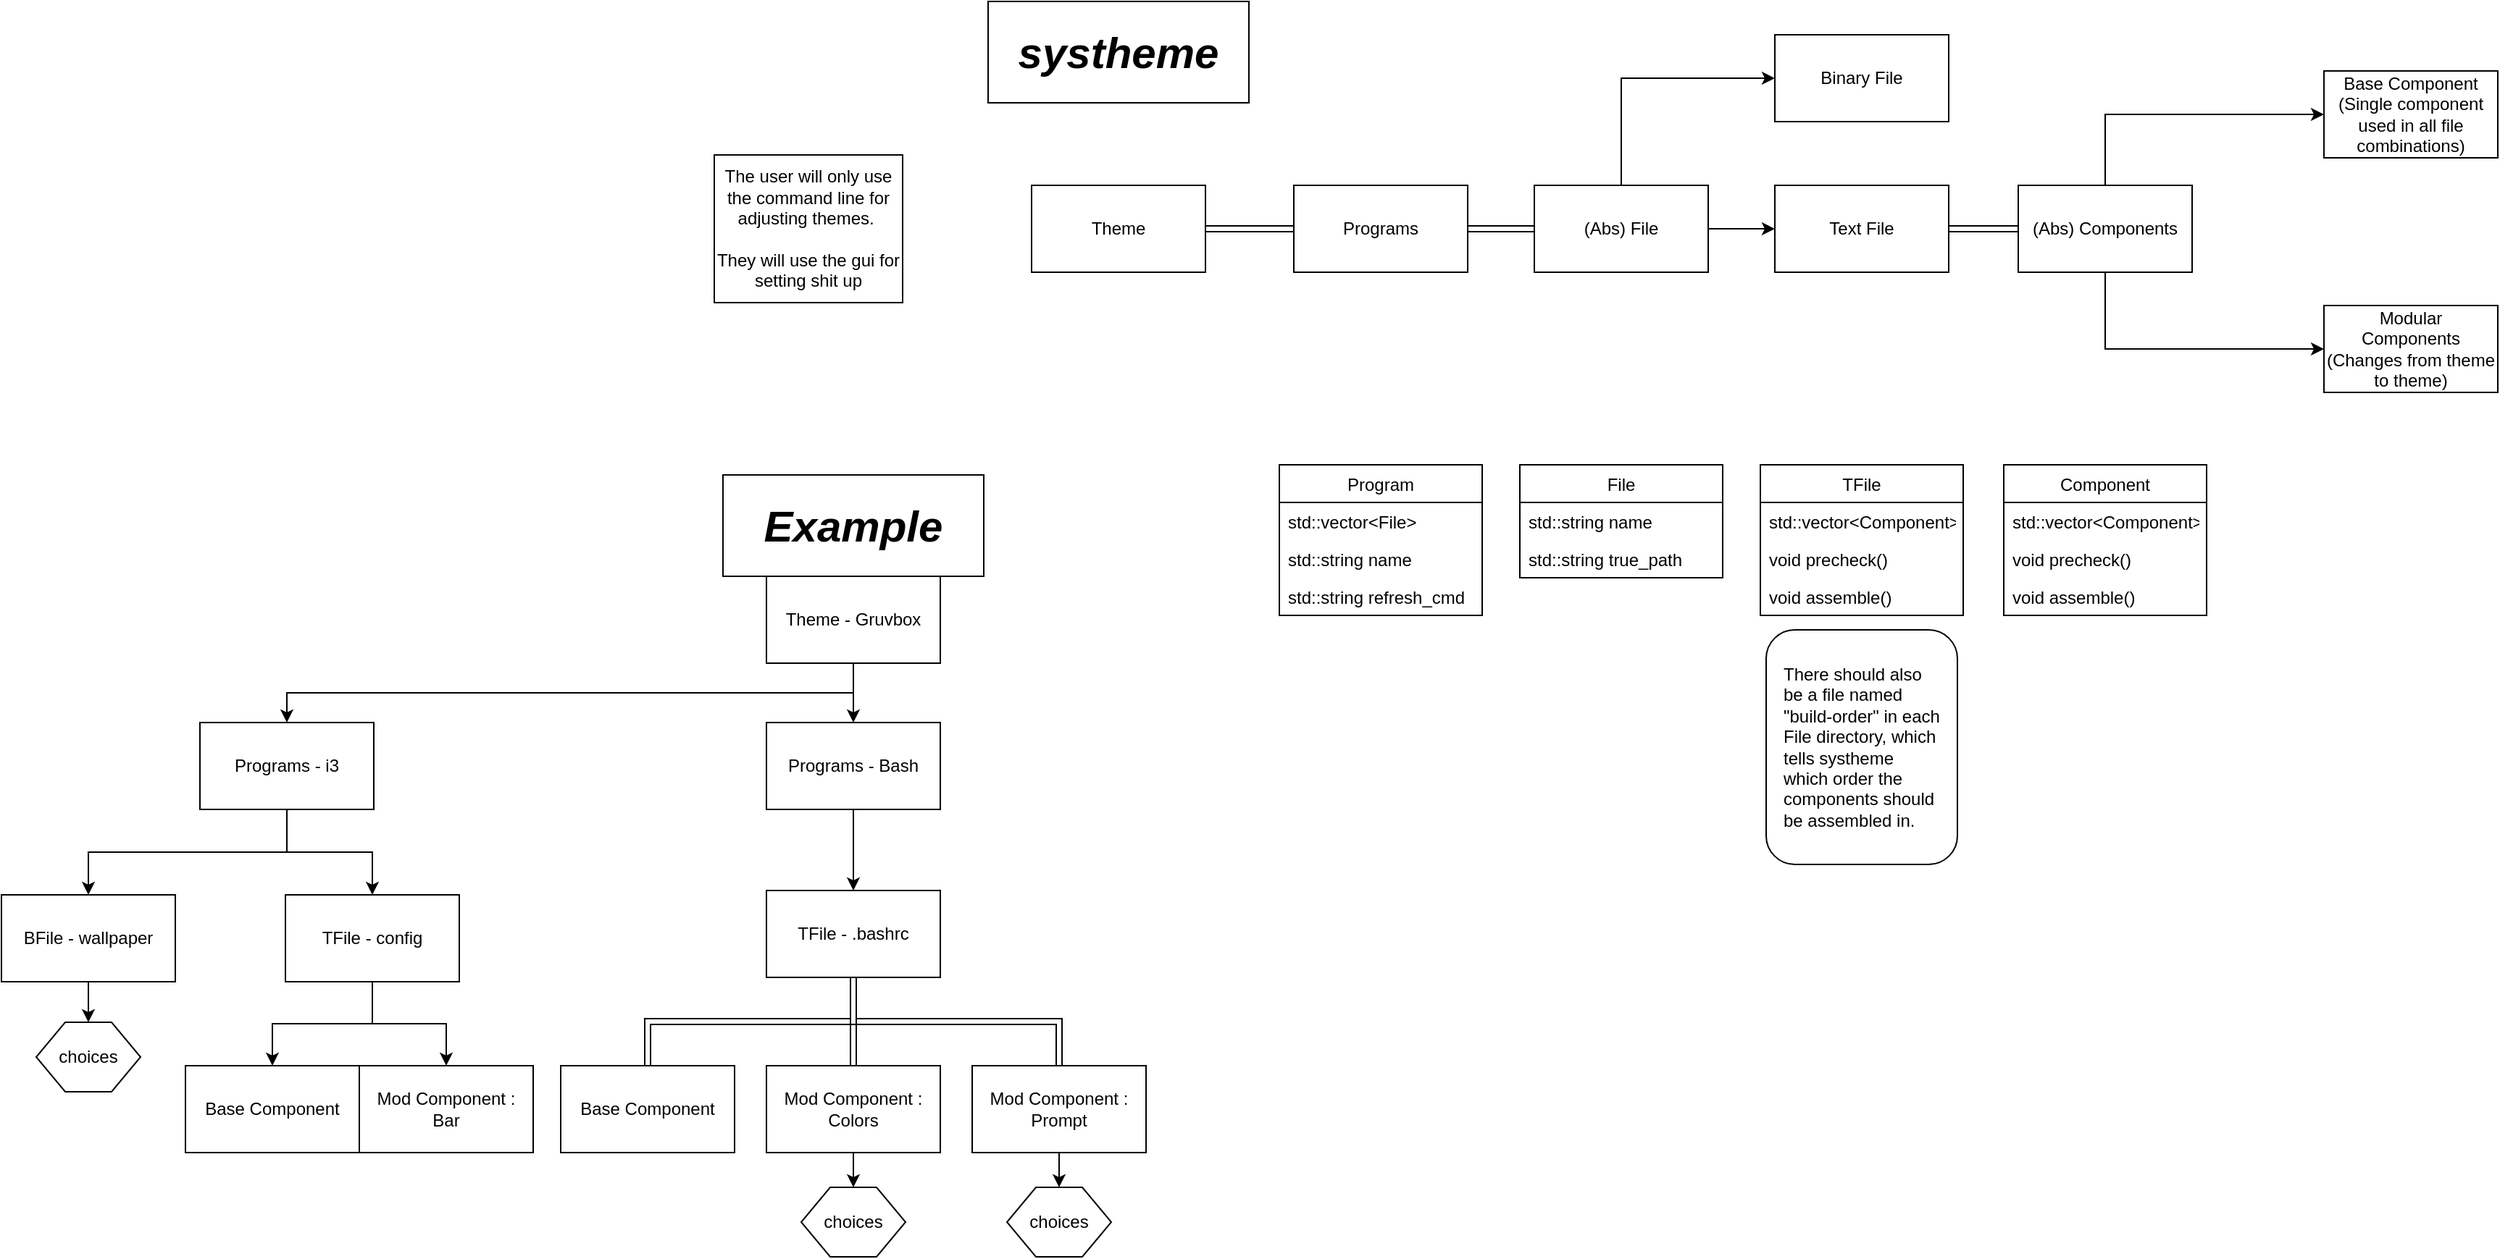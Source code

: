 <mxfile version="14.1.8" type="device"><diagram id="hm35OvLohN73ompgCviw" name="Page-1"><mxGraphModel dx="1183" dy="714" grid="0" gridSize="10" guides="1" tooltips="1" connect="1" arrows="1" fold="1" page="1" pageScale="1" pageWidth="2400" pageHeight="2400" math="0" shadow="0"><root><mxCell id="0"/><mxCell id="1" parent="0"/><mxCell id="wcVfqbSvyIcgVcjFdCAI-1" value="systheme" style="rounded=0;whiteSpace=wrap;html=1;fontSize=30;fontStyle=3" parent="1" vertex="1"><mxGeometry x="1197" y="258" width="180" height="70" as="geometry"/></mxCell><mxCell id="wcVfqbSvyIcgVcjFdCAI-4" style="edgeStyle=orthogonalEdgeStyle;rounded=0;orthogonalLoop=1;jettySize=auto;html=1;exitX=1;exitY=0.5;exitDx=0;exitDy=0;fontSize=12;shape=link;" parent="1" source="wcVfqbSvyIcgVcjFdCAI-2" target="wcVfqbSvyIcgVcjFdCAI-3" edge="1"><mxGeometry relative="1" as="geometry"/></mxCell><mxCell id="wcVfqbSvyIcgVcjFdCAI-2" value="Theme" style="rounded=0;whiteSpace=wrap;html=1;fontSize=12;" parent="1" vertex="1"><mxGeometry x="1227" y="385" width="120" height="60" as="geometry"/></mxCell><mxCell id="lgQY3pyL-5e8SmiAg08X-2" style="edgeStyle=orthogonalEdgeStyle;rounded=0;orthogonalLoop=1;jettySize=auto;html=1;exitX=1;exitY=0.5;exitDx=0;exitDy=0;entryX=0;entryY=0.5;entryDx=0;entryDy=0;shape=link;" edge="1" parent="1" source="wcVfqbSvyIcgVcjFdCAI-3" target="lgQY3pyL-5e8SmiAg08X-5"><mxGeometry relative="1" as="geometry"/></mxCell><mxCell id="wcVfqbSvyIcgVcjFdCAI-3" value="Programs" style="rounded=0;whiteSpace=wrap;html=1;fontSize=12;" parent="1" vertex="1"><mxGeometry x="1408" y="385" width="120" height="60" as="geometry"/></mxCell><mxCell id="wcVfqbSvyIcgVcjFdCAI-12" style="edgeStyle=orthogonalEdgeStyle;rounded=0;orthogonalLoop=1;jettySize=auto;html=1;exitX=1;exitY=0.5;exitDx=0;exitDy=0;entryX=0;entryY=0.5;entryDx=0;entryDy=0;fontSize=12;shape=link;" parent="1" source="wcVfqbSvyIcgVcjFdCAI-5" target="wcVfqbSvyIcgVcjFdCAI-11" edge="1"><mxGeometry relative="1" as="geometry"/></mxCell><mxCell id="wcVfqbSvyIcgVcjFdCAI-5" value="Text File" style="rounded=0;whiteSpace=wrap;html=1;fontSize=12;" parent="1" vertex="1"><mxGeometry x="1740" y="385" width="120" height="60" as="geometry"/></mxCell><mxCell id="wcVfqbSvyIcgVcjFdCAI-10" value="The user will only use the command line for adjusting themes.&amp;nbsp;&lt;br&gt;&lt;br&gt;They will use the gui for setting shit up" style="rounded=0;whiteSpace=wrap;html=1;fontSize=12;" parent="1" vertex="1"><mxGeometry x="1008" y="364" width="130" height="102" as="geometry"/></mxCell><mxCell id="wcVfqbSvyIcgVcjFdCAI-23" style="edgeStyle=orthogonalEdgeStyle;rounded=0;orthogonalLoop=1;jettySize=auto;html=1;exitX=0.5;exitY=1;exitDx=0;exitDy=0;entryX=0;entryY=0.5;entryDx=0;entryDy=0;fontSize=12;" parent="1" source="wcVfqbSvyIcgVcjFdCAI-11" target="wcVfqbSvyIcgVcjFdCAI-22" edge="1"><mxGeometry relative="1" as="geometry"/></mxCell><mxCell id="wcVfqbSvyIcgVcjFdCAI-24" style="edgeStyle=orthogonalEdgeStyle;rounded=0;orthogonalLoop=1;jettySize=auto;html=1;exitX=0.5;exitY=0;exitDx=0;exitDy=0;entryX=0;entryY=0.5;entryDx=0;entryDy=0;fontSize=12;" parent="1" source="wcVfqbSvyIcgVcjFdCAI-11" target="wcVfqbSvyIcgVcjFdCAI-21" edge="1"><mxGeometry relative="1" as="geometry"/></mxCell><mxCell id="wcVfqbSvyIcgVcjFdCAI-11" value="(Abs) Components" style="rounded=0;whiteSpace=wrap;html=1;fontSize=12;" parent="1" vertex="1"><mxGeometry x="1908" y="385" width="120" height="60" as="geometry"/></mxCell><mxCell id="wcVfqbSvyIcgVcjFdCAI-13" value="Example" style="rounded=0;whiteSpace=wrap;html=1;fontSize=30;fontStyle=3" parent="1" vertex="1"><mxGeometry x="1014" y="585" width="180" height="70" as="geometry"/></mxCell><mxCell id="wcVfqbSvyIcgVcjFdCAI-17" style="edgeStyle=orthogonalEdgeStyle;rounded=0;orthogonalLoop=1;jettySize=auto;html=1;exitX=0.5;exitY=1;exitDx=0;exitDy=0;entryX=0.5;entryY=0;entryDx=0;entryDy=0;fontSize=12;" parent="1" source="wcVfqbSvyIcgVcjFdCAI-14" target="wcVfqbSvyIcgVcjFdCAI-16" edge="1"><mxGeometry relative="1" as="geometry"/></mxCell><mxCell id="lgQY3pyL-5e8SmiAg08X-10" style="edgeStyle=orthogonalEdgeStyle;rounded=0;orthogonalLoop=1;jettySize=auto;html=1;exitX=0.5;exitY=1;exitDx=0;exitDy=0;entryX=0.5;entryY=0;entryDx=0;entryDy=0;" edge="1" parent="1" source="wcVfqbSvyIcgVcjFdCAI-14" target="lgQY3pyL-5e8SmiAg08X-9"><mxGeometry relative="1" as="geometry"/></mxCell><mxCell id="wcVfqbSvyIcgVcjFdCAI-14" value="Theme - Gruvbox" style="rounded=0;whiteSpace=wrap;html=1;fontSize=12;" parent="1" vertex="1"><mxGeometry x="1044" y="655" width="120" height="60" as="geometry"/></mxCell><mxCell id="wcVfqbSvyIcgVcjFdCAI-19" style="edgeStyle=orthogonalEdgeStyle;rounded=0;orthogonalLoop=1;jettySize=auto;html=1;exitX=0.5;exitY=1;exitDx=0;exitDy=0;entryX=0.5;entryY=0;entryDx=0;entryDy=0;fontSize=12;" parent="1" source="wcVfqbSvyIcgVcjFdCAI-16" target="wcVfqbSvyIcgVcjFdCAI-18" edge="1"><mxGeometry relative="1" as="geometry"/></mxCell><mxCell id="wcVfqbSvyIcgVcjFdCAI-16" value="Programs - Bash" style="rounded=0;whiteSpace=wrap;html=1;fontSize=12;" parent="1" vertex="1"><mxGeometry x="1044" y="756" width="120" height="60" as="geometry"/></mxCell><mxCell id="wcVfqbSvyIcgVcjFdCAI-27" style="edgeStyle=orthogonalEdgeStyle;shape=link;rounded=0;orthogonalLoop=1;jettySize=auto;html=1;exitX=0.5;exitY=1;exitDx=0;exitDy=0;entryX=0.5;entryY=0;entryDx=0;entryDy=0;fontSize=12;" parent="1" source="wcVfqbSvyIcgVcjFdCAI-18" target="wcVfqbSvyIcgVcjFdCAI-20" edge="1"><mxGeometry relative="1" as="geometry"/></mxCell><mxCell id="wcVfqbSvyIcgVcjFdCAI-28" style="edgeStyle=orthogonalEdgeStyle;shape=link;rounded=0;orthogonalLoop=1;jettySize=auto;html=1;exitX=0.5;exitY=1;exitDx=0;exitDy=0;entryX=0.5;entryY=0;entryDx=0;entryDy=0;fontSize=12;" parent="1" source="wcVfqbSvyIcgVcjFdCAI-18" target="wcVfqbSvyIcgVcjFdCAI-25" edge="1"><mxGeometry relative="1" as="geometry"/></mxCell><mxCell id="wcVfqbSvyIcgVcjFdCAI-29" style="edgeStyle=orthogonalEdgeStyle;shape=link;rounded=0;orthogonalLoop=1;jettySize=auto;html=1;exitX=0.5;exitY=1;exitDx=0;exitDy=0;entryX=0.5;entryY=0;entryDx=0;entryDy=0;fontSize=12;" parent="1" source="wcVfqbSvyIcgVcjFdCAI-18" target="wcVfqbSvyIcgVcjFdCAI-26" edge="1"><mxGeometry relative="1" as="geometry"/></mxCell><mxCell id="wcVfqbSvyIcgVcjFdCAI-18" value="TFile - .bashrc" style="rounded=0;whiteSpace=wrap;html=1;fontSize=12;" parent="1" vertex="1"><mxGeometry x="1044" y="872" width="120" height="60" as="geometry"/></mxCell><mxCell id="wcVfqbSvyIcgVcjFdCAI-20" value="Base Component" style="rounded=0;whiteSpace=wrap;html=1;fontSize=12;" parent="1" vertex="1"><mxGeometry x="902" y="993" width="120" height="60" as="geometry"/></mxCell><mxCell id="wcVfqbSvyIcgVcjFdCAI-21" value="Base Component&lt;br&gt;(Single component used in all file combinations)" style="rounded=0;whiteSpace=wrap;html=1;fontSize=12;" parent="1" vertex="1"><mxGeometry x="2119" y="306" width="120" height="60" as="geometry"/></mxCell><mxCell id="wcVfqbSvyIcgVcjFdCAI-22" value="Modular&lt;br&gt;Components&lt;br&gt;(Changes from theme to theme)" style="rounded=0;whiteSpace=wrap;html=1;fontSize=12;" parent="1" vertex="1"><mxGeometry x="2119" y="468" width="120" height="60" as="geometry"/></mxCell><mxCell id="lgQY3pyL-5e8SmiAg08X-26" style="edgeStyle=orthogonalEdgeStyle;rounded=0;orthogonalLoop=1;jettySize=auto;html=1;exitX=0.5;exitY=1;exitDx=0;exitDy=0;entryX=0.5;entryY=0;entryDx=0;entryDy=0;" edge="1" parent="1" source="wcVfqbSvyIcgVcjFdCAI-25" target="lgQY3pyL-5e8SmiAg08X-23"><mxGeometry relative="1" as="geometry"/></mxCell><mxCell id="wcVfqbSvyIcgVcjFdCAI-25" value="Mod Component :&lt;br&gt;Colors" style="rounded=0;whiteSpace=wrap;html=1;fontSize=12;" parent="1" vertex="1"><mxGeometry x="1044" y="993" width="120" height="60" as="geometry"/></mxCell><mxCell id="lgQY3pyL-5e8SmiAg08X-25" style="edgeStyle=orthogonalEdgeStyle;rounded=0;orthogonalLoop=1;jettySize=auto;html=1;exitX=0.5;exitY=1;exitDx=0;exitDy=0;entryX=0.5;entryY=0;entryDx=0;entryDy=0;" edge="1" parent="1" source="wcVfqbSvyIcgVcjFdCAI-26" target="lgQY3pyL-5e8SmiAg08X-24"><mxGeometry relative="1" as="geometry"/></mxCell><mxCell id="wcVfqbSvyIcgVcjFdCAI-26" value="Mod Component :&lt;br&gt;Prompt" style="rounded=0;whiteSpace=wrap;html=1;fontSize=12;" parent="1" vertex="1"><mxGeometry x="1186" y="993" width="120" height="60" as="geometry"/></mxCell><mxCell id="wcVfqbSvyIcgVcjFdCAI-30" value="Program" style="swimlane;fontStyle=0;childLayout=stackLayout;horizontal=1;startSize=26;fillColor=none;horizontalStack=0;resizeParent=1;resizeParentMax=0;resizeLast=0;collapsible=1;marginBottom=0;fontSize=12;" parent="1" vertex="1"><mxGeometry x="1398" y="578" width="140" height="104" as="geometry"/></mxCell><mxCell id="wcVfqbSvyIcgVcjFdCAI-31" value="std::vector&lt;File&gt;" style="text;strokeColor=none;fillColor=none;align=left;verticalAlign=top;spacingLeft=4;spacingRight=4;overflow=hidden;rotatable=0;points=[[0,0.5],[1,0.5]];portConstraint=eastwest;" parent="wcVfqbSvyIcgVcjFdCAI-30" vertex="1"><mxGeometry y="26" width="140" height="26" as="geometry"/></mxCell><mxCell id="wcVfqbSvyIcgVcjFdCAI-32" value="std::string name" style="text;strokeColor=none;fillColor=none;align=left;verticalAlign=top;spacingLeft=4;spacingRight=4;overflow=hidden;rotatable=0;points=[[0,0.5],[1,0.5]];portConstraint=eastwest;" parent="wcVfqbSvyIcgVcjFdCAI-30" vertex="1"><mxGeometry y="52" width="140" height="26" as="geometry"/></mxCell><mxCell id="lgQY3pyL-5e8SmiAg08X-15" value="std::string refresh_cmd" style="text;strokeColor=none;fillColor=none;align=left;verticalAlign=top;spacingLeft=4;spacingRight=4;overflow=hidden;rotatable=0;points=[[0,0.5],[1,0.5]];portConstraint=eastwest;" vertex="1" parent="wcVfqbSvyIcgVcjFdCAI-30"><mxGeometry y="78" width="140" height="26" as="geometry"/></mxCell><mxCell id="wcVfqbSvyIcgVcjFdCAI-34" value="TFile" style="swimlane;fontStyle=0;childLayout=stackLayout;horizontal=1;startSize=26;fillColor=none;horizontalStack=0;resizeParent=1;resizeParentMax=0;resizeLast=0;collapsible=1;marginBottom=0;fontSize=12;" parent="1" vertex="1"><mxGeometry x="1730" y="578" width="140" height="104" as="geometry"/></mxCell><mxCell id="wcVfqbSvyIcgVcjFdCAI-35" value="std::vector&lt;Component&gt;" style="text;strokeColor=none;fillColor=none;align=left;verticalAlign=top;spacingLeft=4;spacingRight=4;overflow=hidden;rotatable=0;points=[[0,0.5],[1,0.5]];portConstraint=eastwest;" parent="wcVfqbSvyIcgVcjFdCAI-34" vertex="1"><mxGeometry y="26" width="140" height="26" as="geometry"/></mxCell><mxCell id="lgQY3pyL-5e8SmiAg08X-34" value="void precheck()" style="text;strokeColor=none;fillColor=none;align=left;verticalAlign=top;spacingLeft=4;spacingRight=4;overflow=hidden;rotatable=0;points=[[0,0.5],[1,0.5]];portConstraint=eastwest;" vertex="1" parent="wcVfqbSvyIcgVcjFdCAI-34"><mxGeometry y="52" width="140" height="26" as="geometry"/></mxCell><mxCell id="lgQY3pyL-5e8SmiAg08X-35" value="void assemble()" style="text;strokeColor=none;fillColor=none;align=left;verticalAlign=top;spacingLeft=4;spacingRight=4;overflow=hidden;rotatable=0;points=[[0,0.5],[1,0.5]];portConstraint=eastwest;" vertex="1" parent="wcVfqbSvyIcgVcjFdCAI-34"><mxGeometry y="78" width="140" height="26" as="geometry"/></mxCell><mxCell id="lgQY3pyL-5e8SmiAg08X-6" style="edgeStyle=orthogonalEdgeStyle;rounded=0;orthogonalLoop=1;jettySize=auto;html=1;exitX=1;exitY=0.5;exitDx=0;exitDy=0;entryX=0;entryY=0.5;entryDx=0;entryDy=0;" edge="1" parent="1" source="lgQY3pyL-5e8SmiAg08X-5" target="wcVfqbSvyIcgVcjFdCAI-5"><mxGeometry relative="1" as="geometry"/></mxCell><mxCell id="lgQY3pyL-5e8SmiAg08X-8" style="edgeStyle=orthogonalEdgeStyle;rounded=0;orthogonalLoop=1;jettySize=auto;html=1;exitX=0.5;exitY=0;exitDx=0;exitDy=0;entryX=0;entryY=0.5;entryDx=0;entryDy=0;" edge="1" parent="1" source="lgQY3pyL-5e8SmiAg08X-5" target="lgQY3pyL-5e8SmiAg08X-7"><mxGeometry relative="1" as="geometry"/></mxCell><mxCell id="lgQY3pyL-5e8SmiAg08X-5" value="(Abs) File" style="rounded=0;whiteSpace=wrap;html=1;fontSize=12;" vertex="1" parent="1"><mxGeometry x="1574" y="385" width="120" height="60" as="geometry"/></mxCell><mxCell id="lgQY3pyL-5e8SmiAg08X-7" value="Binary File" style="rounded=0;whiteSpace=wrap;html=1;fontSize=12;" vertex="1" parent="1"><mxGeometry x="1740" y="281" width="120" height="60" as="geometry"/></mxCell><mxCell id="lgQY3pyL-5e8SmiAg08X-13" style="edgeStyle=orthogonalEdgeStyle;rounded=0;orthogonalLoop=1;jettySize=auto;html=1;exitX=0.5;exitY=1;exitDx=0;exitDy=0;" edge="1" parent="1" source="lgQY3pyL-5e8SmiAg08X-9" target="lgQY3pyL-5e8SmiAg08X-11"><mxGeometry relative="1" as="geometry"/></mxCell><mxCell id="lgQY3pyL-5e8SmiAg08X-14" style="edgeStyle=orthogonalEdgeStyle;rounded=0;orthogonalLoop=1;jettySize=auto;html=1;exitX=0.5;exitY=1;exitDx=0;exitDy=0;entryX=0.5;entryY=0;entryDx=0;entryDy=0;" edge="1" parent="1" source="lgQY3pyL-5e8SmiAg08X-9" target="lgQY3pyL-5e8SmiAg08X-12"><mxGeometry relative="1" as="geometry"/></mxCell><mxCell id="lgQY3pyL-5e8SmiAg08X-9" value="Programs - i3" style="rounded=0;whiteSpace=wrap;html=1;fontSize=12;" vertex="1" parent="1"><mxGeometry x="653" y="756" width="120" height="60" as="geometry"/></mxCell><mxCell id="lgQY3pyL-5e8SmiAg08X-18" style="edgeStyle=orthogonalEdgeStyle;rounded=0;orthogonalLoop=1;jettySize=auto;html=1;exitX=0.5;exitY=1;exitDx=0;exitDy=0;entryX=0.5;entryY=0;entryDx=0;entryDy=0;" edge="1" parent="1" source="lgQY3pyL-5e8SmiAg08X-11" target="lgQY3pyL-5e8SmiAg08X-17"><mxGeometry relative="1" as="geometry"/></mxCell><mxCell id="lgQY3pyL-5e8SmiAg08X-28" style="edgeStyle=orthogonalEdgeStyle;rounded=0;orthogonalLoop=1;jettySize=auto;html=1;exitX=0.5;exitY=1;exitDx=0;exitDy=0;" edge="1" parent="1" source="lgQY3pyL-5e8SmiAg08X-11" target="lgQY3pyL-5e8SmiAg08X-27"><mxGeometry relative="1" as="geometry"/></mxCell><mxCell id="lgQY3pyL-5e8SmiAg08X-11" value="TFile - config" style="rounded=0;whiteSpace=wrap;html=1;fontSize=12;" vertex="1" parent="1"><mxGeometry x="712" y="875" width="120" height="60" as="geometry"/></mxCell><mxCell id="lgQY3pyL-5e8SmiAg08X-22" style="edgeStyle=orthogonalEdgeStyle;rounded=0;orthogonalLoop=1;jettySize=auto;html=1;exitX=0.5;exitY=1;exitDx=0;exitDy=0;entryX=0.5;entryY=0;entryDx=0;entryDy=0;" edge="1" parent="1" source="lgQY3pyL-5e8SmiAg08X-12" target="lgQY3pyL-5e8SmiAg08X-21"><mxGeometry relative="1" as="geometry"/></mxCell><mxCell id="lgQY3pyL-5e8SmiAg08X-12" value="BFile - wallpaper" style="rounded=0;whiteSpace=wrap;html=1;fontSize=12;" vertex="1" parent="1"><mxGeometry x="516" y="875" width="120" height="60" as="geometry"/></mxCell><mxCell id="lgQY3pyL-5e8SmiAg08X-16" value="There should also be a file named &quot;build-order&quot; in each File directory, which tells systheme which order the components should be assembled in." style="rounded=1;whiteSpace=wrap;html=1;align=left;spacingRight=10;spacingLeft=10;" vertex="1" parent="1"><mxGeometry x="1734" y="692" width="132" height="162" as="geometry"/></mxCell><mxCell id="lgQY3pyL-5e8SmiAg08X-17" value="Base Component" style="rounded=0;whiteSpace=wrap;html=1;fontSize=12;" vertex="1" parent="1"><mxGeometry x="643" y="993" width="120" height="60" as="geometry"/></mxCell><mxCell id="lgQY3pyL-5e8SmiAg08X-21" value="choices" style="shape=hexagon;perimeter=hexagonPerimeter2;whiteSpace=wrap;html=1;fixedSize=1;align=center;" vertex="1" parent="1"><mxGeometry x="540" y="963" width="72" height="48" as="geometry"/></mxCell><mxCell id="lgQY3pyL-5e8SmiAg08X-23" value="choices" style="shape=hexagon;perimeter=hexagonPerimeter2;whiteSpace=wrap;html=1;fixedSize=1;align=center;" vertex="1" parent="1"><mxGeometry x="1068" y="1077" width="72" height="48" as="geometry"/></mxCell><mxCell id="lgQY3pyL-5e8SmiAg08X-24" value="choices" style="shape=hexagon;perimeter=hexagonPerimeter2;whiteSpace=wrap;html=1;fixedSize=1;align=center;" vertex="1" parent="1"><mxGeometry x="1210" y="1077" width="72" height="48" as="geometry"/></mxCell><mxCell id="lgQY3pyL-5e8SmiAg08X-27" value="Mod Component :&lt;br&gt;Bar" style="rounded=0;whiteSpace=wrap;html=1;fontSize=12;" vertex="1" parent="1"><mxGeometry x="763" y="993" width="120" height="60" as="geometry"/></mxCell><mxCell id="lgQY3pyL-5e8SmiAg08X-30" value="File" style="swimlane;fontStyle=0;childLayout=stackLayout;horizontal=1;startSize=26;fillColor=none;horizontalStack=0;resizeParent=1;resizeParentMax=0;resizeLast=0;collapsible=1;marginBottom=0;fontSize=12;" vertex="1" parent="1"><mxGeometry x="1564" y="578" width="140" height="78" as="geometry"/></mxCell><mxCell id="lgQY3pyL-5e8SmiAg08X-32" value="std::string name" style="text;strokeColor=none;fillColor=none;align=left;verticalAlign=top;spacingLeft=4;spacingRight=4;overflow=hidden;rotatable=0;points=[[0,0.5],[1,0.5]];portConstraint=eastwest;" vertex="1" parent="lgQY3pyL-5e8SmiAg08X-30"><mxGeometry y="26" width="140" height="26" as="geometry"/></mxCell><mxCell id="lgQY3pyL-5e8SmiAg08X-33" value="std::string true_path" style="text;strokeColor=none;fillColor=none;align=left;verticalAlign=top;spacingLeft=4;spacingRight=4;overflow=hidden;rotatable=0;points=[[0,0.5],[1,0.5]];portConstraint=eastwest;" vertex="1" parent="lgQY3pyL-5e8SmiAg08X-30"><mxGeometry y="52" width="140" height="26" as="geometry"/></mxCell><mxCell id="lgQY3pyL-5e8SmiAg08X-36" value="Component" style="swimlane;fontStyle=0;childLayout=stackLayout;horizontal=1;startSize=26;fillColor=none;horizontalStack=0;resizeParent=1;resizeParentMax=0;resizeLast=0;collapsible=1;marginBottom=0;fontSize=12;" vertex="1" parent="1"><mxGeometry x="1898" y="578" width="140" height="104" as="geometry"/></mxCell><mxCell id="lgQY3pyL-5e8SmiAg08X-37" value="std::vector&lt;Component&gt;" style="text;strokeColor=none;fillColor=none;align=left;verticalAlign=top;spacingLeft=4;spacingRight=4;overflow=hidden;rotatable=0;points=[[0,0.5],[1,0.5]];portConstraint=eastwest;" vertex="1" parent="lgQY3pyL-5e8SmiAg08X-36"><mxGeometry y="26" width="140" height="26" as="geometry"/></mxCell><mxCell id="lgQY3pyL-5e8SmiAg08X-38" value="void precheck()" style="text;strokeColor=none;fillColor=none;align=left;verticalAlign=top;spacingLeft=4;spacingRight=4;overflow=hidden;rotatable=0;points=[[0,0.5],[1,0.5]];portConstraint=eastwest;" vertex="1" parent="lgQY3pyL-5e8SmiAg08X-36"><mxGeometry y="52" width="140" height="26" as="geometry"/></mxCell><mxCell id="lgQY3pyL-5e8SmiAg08X-39" value="void assemble()" style="text;strokeColor=none;fillColor=none;align=left;verticalAlign=top;spacingLeft=4;spacingRight=4;overflow=hidden;rotatable=0;points=[[0,0.5],[1,0.5]];portConstraint=eastwest;" vertex="1" parent="lgQY3pyL-5e8SmiAg08X-36"><mxGeometry y="78" width="140" height="26" as="geometry"/></mxCell></root></mxGraphModel></diagram></mxfile>